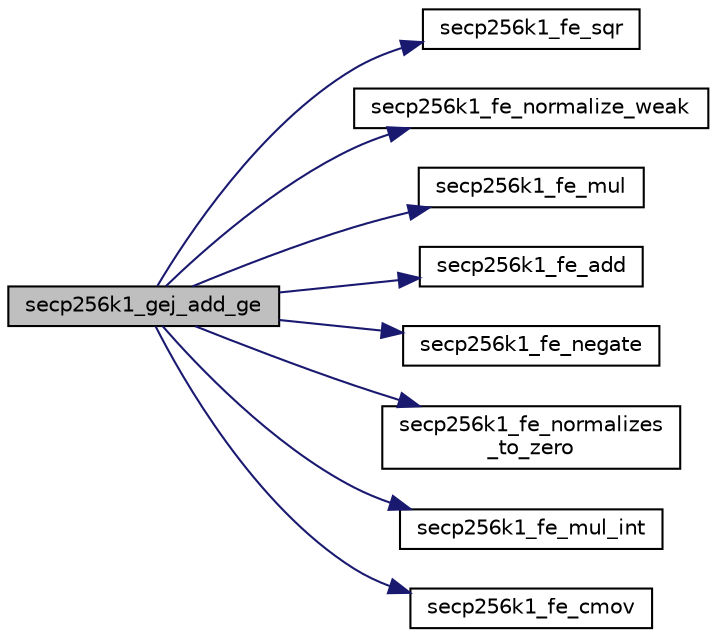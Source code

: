 digraph "secp256k1_gej_add_ge"
{
  edge [fontname="Helvetica",fontsize="10",labelfontname="Helvetica",labelfontsize="10"];
  node [fontname="Helvetica",fontsize="10",shape=record];
  rankdir="LR";
  Node168 [label="secp256k1_gej_add_ge",height=0.2,width=0.4,color="black", fillcolor="grey75", style="filled", fontcolor="black"];
  Node168 -> Node169 [color="midnightblue",fontsize="10",style="solid",fontname="Helvetica"];
  Node169 [label="secp256k1_fe_sqr",height=0.2,width=0.4,color="black", fillcolor="white", style="filled",URL="$d5/d5a/field_8h.html#a6cbe550ca5eb35e683b1c8d68d8de26b",tooltip="Sets a field element to be the square of another. "];
  Node168 -> Node170 [color="midnightblue",fontsize="10",style="solid",fontname="Helvetica"];
  Node170 [label="secp256k1_fe_normalize_weak",height=0.2,width=0.4,color="black", fillcolor="white", style="filled",URL="$d5/d5a/field_8h.html#a0aaec7df2f708a451a8e1f41a943d8b1",tooltip="Weakly normalize a field element: reduce it magnitude to 1, but don&#39;t fully normalize. "];
  Node168 -> Node171 [color="midnightblue",fontsize="10",style="solid",fontname="Helvetica"];
  Node171 [label="secp256k1_fe_mul",height=0.2,width=0.4,color="black", fillcolor="white", style="filled",URL="$d5/d5a/field_8h.html#a542b97d2574d9687c563d002587cf9a2",tooltip="Sets a field element to be the product of two others. "];
  Node168 -> Node172 [color="midnightblue",fontsize="10",style="solid",fontname="Helvetica"];
  Node172 [label="secp256k1_fe_add",height=0.2,width=0.4,color="black", fillcolor="white", style="filled",URL="$d5/d5a/field_8h.html#a7512f80b60598e4af89c004890880fc7",tooltip="Adds a field element to another. "];
  Node168 -> Node173 [color="midnightblue",fontsize="10",style="solid",fontname="Helvetica"];
  Node173 [label="secp256k1_fe_negate",height=0.2,width=0.4,color="black", fillcolor="white", style="filled",URL="$d5/d5a/field_8h.html#a4543ff08a66fc870acd56c921f2b30f7",tooltip="Set a field element equal to the additive inverse of another. "];
  Node168 -> Node174 [color="midnightblue",fontsize="10",style="solid",fontname="Helvetica"];
  Node174 [label="secp256k1_fe_normalizes\l_to_zero",height=0.2,width=0.4,color="black", fillcolor="white", style="filled",URL="$d5/d5a/field_8h.html#ac91a9780fb4f20634c2d5040e9f44936",tooltip="Verify whether a field element represents zero i.e. "];
  Node168 -> Node175 [color="midnightblue",fontsize="10",style="solid",fontname="Helvetica"];
  Node175 [label="secp256k1_fe_mul_int",height=0.2,width=0.4,color="black", fillcolor="white", style="filled",URL="$d5/d5a/field_8h.html#a3f7b55267ed0d5135530283da6314416",tooltip="Multiplies the passed field element with a small integer constant. "];
  Node168 -> Node176 [color="midnightblue",fontsize="10",style="solid",fontname="Helvetica"];
  Node176 [label="secp256k1_fe_cmov",height=0.2,width=0.4,color="black", fillcolor="white", style="filled",URL="$d5/d5a/field_8h.html#a3e9ecf6eef0181f8f086611253f6776f",tooltip="If flag is true, set *r equal to *a; otherwise leave it. "];
}
